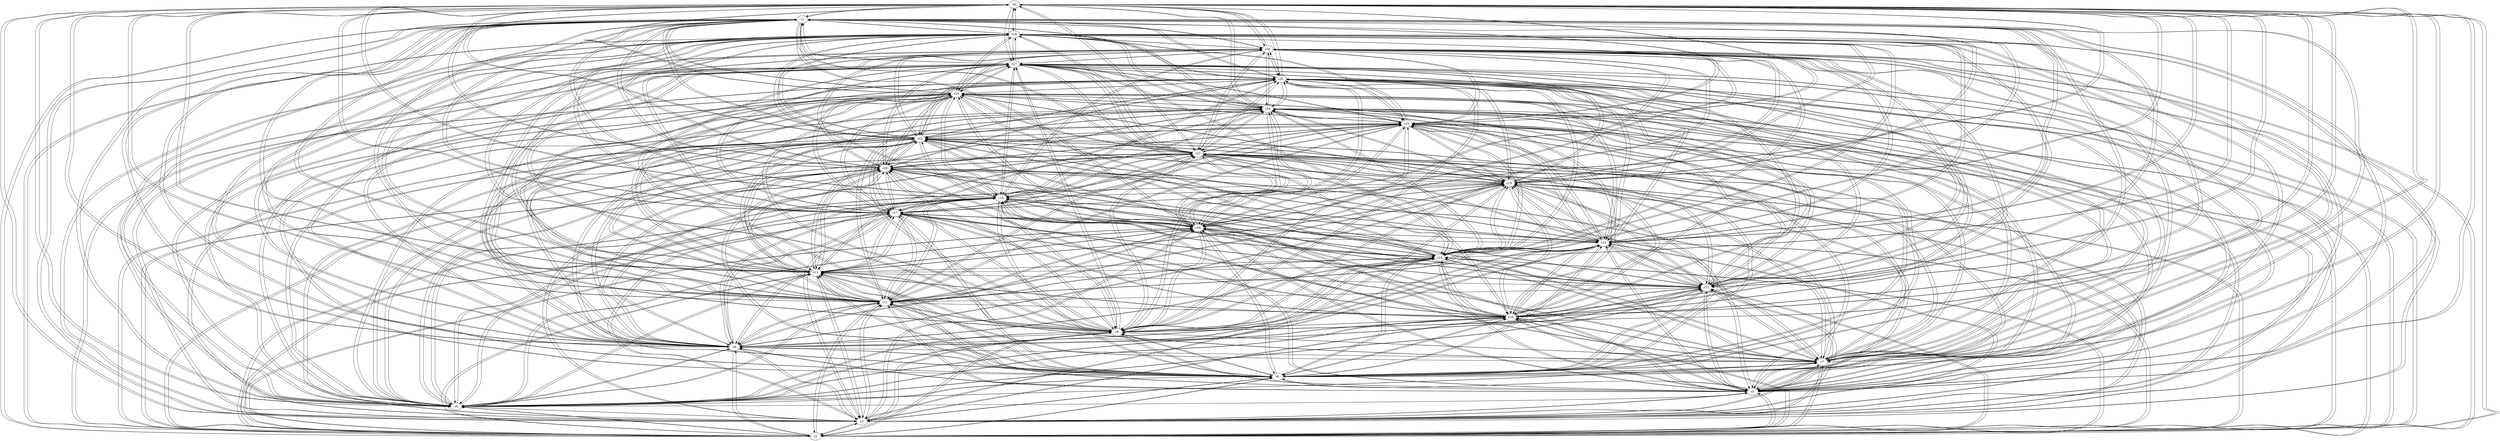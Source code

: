 digraph G {
  c0 -> c1 [weight=7];
  c0 -> c2 [weight=35];
  c0 -> c3 [weight=12];
  c0 -> c4 [weight=99];
  c0 -> c5 [weight=53];
  c0 -> c6 [weight=35];
  c0 -> c7 [weight=14];
  c0 -> c8 [weight=5];
  c0 -> c9 [weight=49];
  c0 -> c10 [weight=69];
  c0 -> c11 [weight=72];
  c0 -> c12 [weight=43];
  c0 -> c13 [weight=44];
  c0 -> c14 [weight=7];
  c0 -> c15 [weight=21];
  c0 -> c16 [weight=18];
  c0 -> c17 [weight=44];
  c0 -> c18 [weight=72];
  c0 -> c19 [weight=43];
  c0 -> c20 [weight=90];
  c0 -> c21 [weight=32];
  c0 -> c22 [weight=21];
  c0 -> c23 [weight=1];
  c0 -> c24 [weight=56];
  c0 -> c25 [weight=100];
  c0 -> c26 [weight=12];
  c0 -> c27 [weight=77];
  c0 -> c28 [weight=49];
  c0 -> c29 [weight=9];
  c1 -> c0 [weight=1];
  c1 -> c2 [weight=41];
  c1 -> c3 [weight=94];
  c1 -> c4 [weight=58];
  c1 -> c5 [weight=14];
  c1 -> c6 [weight=6];
  c1 -> c7 [weight=12];
  c1 -> c8 [weight=86];
  c1 -> c9 [weight=19];
  c1 -> c10 [weight=17];
  c1 -> c11 [weight=3];
  c1 -> c12 [weight=38];
  c1 -> c13 [weight=56];
  c1 -> c14 [weight=74];
  c1 -> c15 [weight=62];
  c1 -> c16 [weight=34];
  c1 -> c17 [weight=61];
  c1 -> c18 [weight=5];
  c1 -> c19 [weight=99];
  c1 -> c20 [weight=40];
  c1 -> c21 [weight=44];
  c1 -> c22 [weight=67];
  c1 -> c23 [weight=62];
  c1 -> c24 [weight=27];
  c1 -> c25 [weight=78];
  c1 -> c26 [weight=82];
  c1 -> c27 [weight=68];
  c1 -> c28 [weight=73];
  c1 -> c29 [weight=41];
  c2 -> c0 [weight=2];
  c2 -> c1 [weight=51];
  c2 -> c3 [weight=99];
  c2 -> c4 [weight=83];
  c2 -> c5 [weight=66];
  c2 -> c6 [weight=56];
  c2 -> c7 [weight=88];
  c2 -> c8 [weight=69];
  c2 -> c9 [weight=82];
  c2 -> c10 [weight=86];
  c2 -> c11 [weight=77];
  c2 -> c12 [weight=63];
  c2 -> c13 [weight=67];
  c2 -> c14 [weight=86];
  c2 -> c15 [weight=54];
  c2 -> c16 [weight=48];
  c2 -> c17 [weight=66];
  c2 -> c18 [weight=5];
  c2 -> c19 [weight=97];
  c2 -> c20 [weight=83];
  c2 -> c21 [weight=24];
  c2 -> c22 [weight=93];
  c2 -> c23 [weight=11];
  c2 -> c24 [weight=63];
  c2 -> c25 [weight=85];
  c2 -> c26 [weight=34];
  c2 -> c27 [weight=22];
  c2 -> c28 [weight=43];
  c2 -> c29 [weight=44];
  c3 -> c0 [weight=71];
  c3 -> c1 [weight=51];
  c3 -> c2 [weight=10];
  c3 -> c4 [weight=93];
  c3 -> c5 [weight=59];
  c3 -> c6 [weight=50];
  c3 -> c7 [weight=74];
  c3 -> c8 [weight=100];
  c3 -> c9 [weight=44];
  c3 -> c10 [weight=3];
  c3 -> c11 [weight=25];
  c3 -> c12 [weight=76];
  c3 -> c13 [weight=12];
  c3 -> c14 [weight=81];
  c3 -> c15 [weight=47];
  c3 -> c16 [weight=2];
  c3 -> c17 [weight=46];
  c3 -> c18 [weight=30];
  c3 -> c19 [weight=52];
  c3 -> c20 [weight=69];
  c3 -> c21 [weight=65];
  c3 -> c22 [weight=93];
  c3 -> c23 [weight=8];
  c3 -> c24 [weight=82];
  c3 -> c25 [weight=37];
  c3 -> c26 [weight=64];
  c3 -> c27 [weight=98];
  c3 -> c28 [weight=81];
  c3 -> c29 [weight=93];
  c4 -> c0 [weight=30];
  c4 -> c1 [weight=70];
  c4 -> c2 [weight=62];
  c4 -> c3 [weight=23];
  c4 -> c5 [weight=20];
  c4 -> c6 [weight=69];
  c4 -> c7 [weight=57];
  c4 -> c8 [weight=49];
  c4 -> c9 [weight=97];
  c4 -> c10 [weight=60];
  c4 -> c11 [weight=6];
  c4 -> c12 [weight=2];
  c4 -> c13 [weight=18];
  c4 -> c14 [weight=59];
  c4 -> c15 [weight=25];
  c4 -> c16 [weight=3];
  c4 -> c17 [weight=33];
  c4 -> c18 [weight=46];
  c4 -> c19 [weight=88];
  c4 -> c20 [weight=35];
  c4 -> c21 [weight=56];
  c4 -> c22 [weight=82];
  c4 -> c23 [weight=54];
  c4 -> c24 [weight=1];
  c4 -> c25 [weight=14];
  c4 -> c26 [weight=80];
  c4 -> c27 [weight=9];
  c4 -> c28 [weight=66];
  c4 -> c29 [weight=46];
  c5 -> c0 [weight=91];
  c5 -> c1 [weight=12];
  c5 -> c2 [weight=11];
  c5 -> c3 [weight=56];
  c5 -> c4 [weight=2];
  c5 -> c6 [weight=69];
  c5 -> c7 [weight=49];
  c5 -> c8 [weight=10];
  c5 -> c9 [weight=70];
  c5 -> c10 [weight=89];
  c5 -> c11 [weight=82];
  c5 -> c12 [weight=52];
  c5 -> c13 [weight=4];
  c5 -> c14 [weight=42];
  c5 -> c15 [weight=34];
  c5 -> c16 [weight=61];
  c5 -> c17 [weight=5];
  c5 -> c18 [weight=97];
  c5 -> c19 [weight=72];
  c5 -> c20 [weight=43];
  c5 -> c21 [weight=54];
  c5 -> c22 [weight=45];
  c5 -> c23 [weight=4];
  c5 -> c24 [weight=82];
  c5 -> c25 [weight=82];
  c5 -> c26 [weight=21];
  c5 -> c27 [weight=54];
  c5 -> c28 [weight=9];
  c5 -> c29 [weight=92];
  c6 -> c0 [weight=87];
  c6 -> c1 [weight=19];
  c6 -> c2 [weight=48];
  c6 -> c3 [weight=86];
  c6 -> c4 [weight=31];
  c6 -> c5 [weight=96];
  c6 -> c7 [weight=11];
  c6 -> c8 [weight=81];
  c6 -> c9 [weight=8];
  c6 -> c10 [weight=98];
  c6 -> c11 [weight=67];
  c6 -> c12 [weight=50];
  c6 -> c13 [weight=69];
  c6 -> c14 [weight=40];
  c6 -> c15 [weight=19];
  c6 -> c16 [weight=84];
  c6 -> c17 [weight=99];
  c6 -> c18 [weight=38];
  c6 -> c19 [weight=100];
  c6 -> c20 [weight=50];
  c6 -> c21 [weight=48];
  c6 -> c22 [weight=17];
  c6 -> c23 [weight=69];
  c6 -> c24 [weight=44];
  c6 -> c25 [weight=67];
  c6 -> c26 [weight=16];
  c6 -> c27 [weight=81];
  c6 -> c28 [weight=22];
  c6 -> c29 [weight=76];
  c7 -> c0 [weight=50];
  c7 -> c1 [weight=56];
  c7 -> c2 [weight=8];
  c7 -> c3 [weight=95];
  c7 -> c4 [weight=18];
  c7 -> c5 [weight=59];
  c7 -> c6 [weight=86];
  c7 -> c8 [weight=3];
  c7 -> c9 [weight=45];
  c7 -> c10 [weight=58];
  c7 -> c11 [weight=95];
  c7 -> c12 [weight=95];
  c7 -> c13 [weight=93];
  c7 -> c14 [weight=92];
  c7 -> c15 [weight=86];
  c7 -> c16 [weight=58];
  c7 -> c17 [weight=39];
  c7 -> c18 [weight=55];
  c7 -> c19 [weight=100];
  c7 -> c20 [weight=4];
  c7 -> c21 [weight=21];
  c7 -> c22 [weight=67];
  c7 -> c23 [weight=42];
  c7 -> c24 [weight=67];
  c7 -> c25 [weight=66];
  c7 -> c26 [weight=72];
  c7 -> c27 [weight=18];
  c7 -> c28 [weight=44];
  c7 -> c29 [weight=65];
  c8 -> c0 [weight=14];
  c8 -> c1 [weight=70];
  c8 -> c2 [weight=93];
  c8 -> c3 [weight=48];
  c8 -> c4 [weight=29];
  c8 -> c5 [weight=73];
  c8 -> c6 [weight=44];
  c8 -> c7 [weight=12];
  c8 -> c9 [weight=35];
  c8 -> c10 [weight=65];
  c8 -> c11 [weight=32];
  c8 -> c12 [weight=27];
  c8 -> c13 [weight=42];
  c8 -> c14 [weight=34];
  c8 -> c15 [weight=51];
  c8 -> c16 [weight=6];
  c8 -> c17 [weight=65];
  c8 -> c18 [weight=11];
  c8 -> c19 [weight=26];
  c8 -> c20 [weight=65];
  c8 -> c21 [weight=26];
  c8 -> c22 [weight=98];
  c8 -> c23 [weight=3];
  c8 -> c24 [weight=25];
  c8 -> c25 [weight=35];
  c8 -> c26 [weight=73];
  c8 -> c27 [weight=30];
  c8 -> c28 [weight=11];
  c8 -> c29 [weight=77];
  c9 -> c0 [weight=41];
  c9 -> c1 [weight=11];
  c9 -> c2 [weight=44];
  c9 -> c3 [weight=71];
  c9 -> c4 [weight=69];
  c9 -> c5 [weight=18];
  c9 -> c6 [weight=69];
  c9 -> c7 [weight=18];
  c9 -> c8 [weight=62];
  c9 -> c10 [weight=64];
  c9 -> c11 [weight=94];
  c9 -> c12 [weight=51];
  c9 -> c13 [weight=100];
  c9 -> c14 [weight=4];
  c9 -> c15 [weight=33];
  c9 -> c16 [weight=92];
  c9 -> c17 [weight=74];
  c9 -> c18 [weight=63];
  c9 -> c19 [weight=44];
  c9 -> c20 [weight=51];
  c9 -> c21 [weight=29];
  c9 -> c22 [weight=65];
  c9 -> c23 [weight=17];
  c9 -> c24 [weight=79];
  c9 -> c25 [weight=82];
  c9 -> c26 [weight=1];
  c9 -> c27 [weight=77];
  c9 -> c28 [weight=78];
  c9 -> c29 [weight=64];
  c10 -> c0 [weight=44];
  c10 -> c1 [weight=90];
  c10 -> c2 [weight=75];
  c10 -> c3 [weight=16];
  c10 -> c4 [weight=89];
  c10 -> c5 [weight=7];
  c10 -> c6 [weight=47];
  c10 -> c7 [weight=59];
  c10 -> c8 [weight=47];
  c10 -> c9 [weight=86];
  c10 -> c11 [weight=54];
  c10 -> c12 [weight=41];
  c10 -> c13 [weight=46];
  c10 -> c14 [weight=28];
  c10 -> c15 [weight=99];
  c10 -> c16 [weight=58];
  c10 -> c17 [weight=44];
  c10 -> c18 [weight=97];
  c10 -> c19 [weight=25];
  c10 -> c20 [weight=24];
  c10 -> c21 [weight=49];
  c10 -> c22 [weight=8];
  c10 -> c23 [weight=54];
  c10 -> c24 [weight=49];
  c10 -> c25 [weight=65];
  c10 -> c26 [weight=34];
  c10 -> c27 [weight=23];
  c10 -> c28 [weight=72];
  c10 -> c29 [weight=49];
  c11 -> c0 [weight=48];
  c11 -> c1 [weight=9];
  c11 -> c2 [weight=38];
  c11 -> c3 [weight=16];
  c11 -> c4 [weight=34];
  c11 -> c5 [weight=65];
  c11 -> c6 [weight=78];
  c11 -> c7 [weight=42];
  c11 -> c8 [weight=8];
  c11 -> c9 [weight=49];
  c11 -> c10 [weight=7];
  c11 -> c12 [weight=76];
  c11 -> c13 [weight=50];
  c11 -> c14 [weight=39];
  c11 -> c15 [weight=14];
  c11 -> c16 [weight=60];
  c11 -> c17 [weight=74];
  c11 -> c18 [weight=98];
  c11 -> c19 [weight=91];
  c11 -> c20 [weight=42];
  c11 -> c21 [weight=32];
  c11 -> c22 [weight=83];
  c11 -> c23 [weight=58];
  c11 -> c24 [weight=35];
  c11 -> c25 [weight=57];
  c11 -> c26 [weight=73];
  c11 -> c27 [weight=74];
  c11 -> c28 [weight=45];
  c11 -> c29 [weight=32];
  c12 -> c0 [weight=89];
  c12 -> c1 [weight=59];
  c12 -> c2 [weight=65];
  c12 -> c3 [weight=74];
  c12 -> c4 [weight=36];
  c12 -> c5 [weight=44];
  c12 -> c6 [weight=7];
  c12 -> c7 [weight=24];
  c12 -> c8 [weight=16];
  c12 -> c9 [weight=3];
  c12 -> c10 [weight=55];
  c12 -> c11 [weight=85];
  c12 -> c13 [weight=64];
  c12 -> c14 [weight=94];
  c12 -> c15 [weight=17];
  c12 -> c16 [weight=62];
  c12 -> c17 [weight=69];
  c12 -> c18 [weight=6];
  c12 -> c19 [weight=61];
  c12 -> c20 [weight=70];
  c12 -> c21 [weight=19];
  c12 -> c22 [weight=42];
  c12 -> c23 [weight=48];
  c12 -> c24 [weight=29];
  c12 -> c25 [weight=77];
  c12 -> c26 [weight=5];
  c12 -> c27 [weight=60];
  c12 -> c28 [weight=65];
  c12 -> c29 [weight=77];
  c13 -> c0 [weight=100];
  c13 -> c1 [weight=37];
  c13 -> c2 [weight=91];
  c13 -> c3 [weight=75];
  c13 -> c4 [weight=2];
  c13 -> c5 [weight=42];
  c13 -> c6 [weight=94];
  c13 -> c7 [weight=50];
  c13 -> c8 [weight=30];
  c13 -> c9 [weight=89];
  c13 -> c10 [weight=9];
  c13 -> c11 [weight=33];
  c13 -> c12 [weight=37];
  c13 -> c14 [weight=22];
  c13 -> c15 [weight=54];
  c13 -> c16 [weight=46];
  c13 -> c17 [weight=55];
  c13 -> c18 [weight=6];
  c13 -> c19 [weight=78];
  c13 -> c20 [weight=2];
  c13 -> c21 [weight=64];
  c13 -> c22 [weight=87];
  c13 -> c23 [weight=22];
  c13 -> c24 [weight=26];
  c13 -> c25 [weight=6];
  c13 -> c26 [weight=35];
  c13 -> c27 [weight=68];
  c13 -> c28 [weight=22];
  c13 -> c29 [weight=98];
  c14 -> c0 [weight=95];
  c14 -> c1 [weight=68];
  c14 -> c2 [weight=25];
  c14 -> c3 [weight=39];
  c14 -> c4 [weight=64];
  c14 -> c5 [weight=60];
  c14 -> c6 [weight=29];
  c14 -> c7 [weight=37];
  c14 -> c8 [weight=68];
  c14 -> c9 [weight=12];
  c14 -> c10 [weight=14];
  c14 -> c11 [weight=57];
  c14 -> c12 [weight=79];
  c14 -> c13 [weight=70];
  c14 -> c15 [weight=72];
  c14 -> c16 [weight=36];
  c14 -> c17 [weight=25];
  c14 -> c18 [weight=67];
  c14 -> c19 [weight=9];
  c14 -> c20 [weight=82];
  c14 -> c21 [weight=51];
  c14 -> c22 [weight=53];
  c14 -> c23 [weight=58];
  c14 -> c24 [weight=15];
  c14 -> c25 [weight=8];
  c14 -> c26 [weight=73];
  c14 -> c27 [weight=56];
  c14 -> c28 [weight=98];
  c14 -> c29 [weight=84];
  c15 -> c0 [weight=56];
  c15 -> c1 [weight=67];
  c15 -> c2 [weight=46];
  c15 -> c3 [weight=20];
  c15 -> c4 [weight=64];
  c15 -> c5 [weight=18];
  c15 -> c6 [weight=25];
  c15 -> c7 [weight=28];
  c15 -> c8 [weight=31];
  c15 -> c9 [weight=5];
  c15 -> c10 [weight=32];
  c15 -> c11 [weight=27];
  c15 -> c12 [weight=10];
  c15 -> c13 [weight=52];
  c15 -> c14 [weight=4];
  c15 -> c16 [weight=2];
  c15 -> c17 [weight=53];
  c15 -> c18 [weight=84];
  c15 -> c19 [weight=42];
  c15 -> c20 [weight=71];
  c15 -> c21 [weight=4];
  c15 -> c22 [weight=6];
  c15 -> c23 [weight=32];
  c15 -> c24 [weight=94];
  c15 -> c25 [weight=56];
  c15 -> c26 [weight=90];
  c15 -> c27 [weight=38];
  c15 -> c28 [weight=24];
  c15 -> c29 [weight=39];
  c16 -> c0 [weight=15];
  c16 -> c1 [weight=37];
  c16 -> c2 [weight=86];
  c16 -> c3 [weight=83];
  c16 -> c4 [weight=42];
  c16 -> c5 [weight=28];
  c16 -> c6 [weight=66];
  c16 -> c7 [weight=4];
  c16 -> c8 [weight=96];
  c16 -> c9 [weight=47];
  c16 -> c10 [weight=20];
  c16 -> c11 [weight=60];
  c16 -> c12 [weight=29];
  c16 -> c13 [weight=54];
  c16 -> c14 [weight=29];
  c16 -> c15 [weight=66];
  c16 -> c17 [weight=85];
  c16 -> c18 [weight=56];
  c16 -> c19 [weight=51];
  c16 -> c20 [weight=72];
  c16 -> c21 [weight=25];
  c16 -> c22 [weight=50];
  c16 -> c23 [weight=10];
  c16 -> c24 [weight=64];
  c16 -> c25 [weight=6];
  c16 -> c26 [weight=37];
  c16 -> c27 [weight=18];
  c16 -> c28 [weight=61];
  c16 -> c29 [weight=94];
  c17 -> c0 [weight=93];
  c17 -> c1 [weight=14];
  c17 -> c2 [weight=17];
  c17 -> c3 [weight=16];
  c17 -> c4 [weight=59];
  c17 -> c5 [weight=46];
  c17 -> c6 [weight=71];
  c17 -> c7 [weight=79];
  c17 -> c8 [weight=3];
  c17 -> c9 [weight=57];
  c17 -> c10 [weight=67];
  c17 -> c11 [weight=46];
  c17 -> c12 [weight=37];
  c17 -> c13 [weight=47];
  c17 -> c14 [weight=28];
  c17 -> c15 [weight=50];
  c17 -> c16 [weight=7];
  c17 -> c18 [weight=14];
  c17 -> c19 [weight=66];
  c17 -> c20 [weight=97];
  c17 -> c21 [weight=13];
  c17 -> c22 [weight=76];
  c17 -> c23 [weight=86];
  c17 -> c24 [weight=42];
  c17 -> c25 [weight=95];
  c17 -> c26 [weight=11];
  c17 -> c27 [weight=100];
  c17 -> c28 [weight=86];
  c17 -> c29 [weight=27];
  c18 -> c0 [weight=50];
  c18 -> c1 [weight=24];
  c18 -> c2 [weight=54];
  c18 -> c3 [weight=17];
  c18 -> c4 [weight=61];
  c18 -> c5 [weight=18];
  c18 -> c6 [weight=1];
  c18 -> c7 [weight=21];
  c18 -> c8 [weight=12];
  c18 -> c9 [weight=43];
  c18 -> c10 [weight=5];
  c18 -> c11 [weight=13];
  c18 -> c12 [weight=19];
  c18 -> c13 [weight=29];
  c18 -> c14 [weight=59];
  c18 -> c15 [weight=56];
  c18 -> c16 [weight=26];
  c18 -> c17 [weight=85];
  c18 -> c19 [weight=52];
  c18 -> c20 [weight=8];
  c18 -> c21 [weight=8];
  c18 -> c22 [weight=20];
  c18 -> c23 [weight=15];
  c18 -> c24 [weight=60];
  c18 -> c25 [weight=90];
  c18 -> c26 [weight=12];
  c18 -> c27 [weight=18];
  c18 -> c28 [weight=86];
  c18 -> c29 [weight=6];
  c19 -> c0 [weight=46];
  c19 -> c1 [weight=57];
  c19 -> c2 [weight=27];
  c19 -> c3 [weight=31];
  c19 -> c4 [weight=31];
  c19 -> c5 [weight=56];
  c19 -> c6 [weight=44];
  c19 -> c7 [weight=86];
  c19 -> c8 [weight=19];
  c19 -> c9 [weight=12];
  c19 -> c10 [weight=87];
  c19 -> c11 [weight=2];
  c19 -> c12 [weight=38];
  c19 -> c13 [weight=42];
  c19 -> c14 [weight=86];
  c19 -> c15 [weight=52];
  c19 -> c16 [weight=45];
  c19 -> c17 [weight=30];
  c19 -> c18 [weight=8];
  c19 -> c20 [weight=8];
  c19 -> c21 [weight=71];
  c19 -> c22 [weight=9];
  c19 -> c23 [weight=15];
  c19 -> c24 [weight=32];
  c19 -> c25 [weight=37];
  c19 -> c26 [weight=31];
  c19 -> c27 [weight=17];
  c19 -> c28 [weight=72];
  c19 -> c29 [weight=1];
  c20 -> c0 [weight=78];
  c20 -> c1 [weight=99];
  c20 -> c2 [weight=83];
  c20 -> c3 [weight=70];
  c20 -> c4 [weight=34];
  c20 -> c5 [weight=54];
  c20 -> c6 [weight=72];
  c20 -> c7 [weight=48];
  c20 -> c8 [weight=48];
  c20 -> c9 [weight=81];
  c20 -> c10 [weight=17];
  c20 -> c11 [weight=54];
  c20 -> c12 [weight=5];
  c20 -> c13 [weight=78];
  c20 -> c14 [weight=38];
  c20 -> c15 [weight=45];
  c20 -> c16 [weight=41];
  c20 -> c17 [weight=89];
  c20 -> c18 [weight=1];
  c20 -> c19 [weight=45];
  c20 -> c21 [weight=65];
  c20 -> c22 [weight=98];
  c20 -> c23 [weight=1];
  c20 -> c24 [weight=83];
  c20 -> c25 [weight=38];
  c20 -> c26 [weight=11];
  c20 -> c27 [weight=49];
  c20 -> c28 [weight=93];
  c20 -> c29 [weight=24];
  c21 -> c0 [weight=79];
  c21 -> c1 [weight=42];
  c21 -> c2 [weight=57];
  c21 -> c3 [weight=14];
  c21 -> c4 [weight=94];
  c21 -> c5 [weight=77];
  c21 -> c6 [weight=96];
  c21 -> c7 [weight=69];
  c21 -> c8 [weight=26];
  c21 -> c9 [weight=52];
  c21 -> c10 [weight=82];
  c21 -> c11 [weight=87];
  c21 -> c12 [weight=10];
  c21 -> c13 [weight=25];
  c21 -> c14 [weight=27];
  c21 -> c15 [weight=93];
  c21 -> c16 [weight=46];
  c21 -> c17 [weight=55];
  c21 -> c18 [weight=100];
  c21 -> c19 [weight=62];
  c21 -> c20 [weight=37];
  c21 -> c22 [weight=84];
  c21 -> c23 [weight=71];
  c21 -> c24 [weight=70];
  c21 -> c25 [weight=21];
  c21 -> c26 [weight=50];
  c21 -> c27 [weight=4];
  c21 -> c28 [weight=34];
  c21 -> c29 [weight=94];
  c22 -> c0 [weight=4];
  c22 -> c1 [weight=98];
  c22 -> c2 [weight=81];
  c22 -> c3 [weight=87];
  c22 -> c4 [weight=21];
  c22 -> c5 [weight=100];
  c22 -> c6 [weight=25];
  c22 -> c7 [weight=47];
  c22 -> c8 [weight=24];
  c22 -> c9 [weight=13];
  c22 -> c10 [weight=18];
  c22 -> c11 [weight=92];
  c22 -> c12 [weight=78];
  c22 -> c13 [weight=13];
  c22 -> c14 [weight=35];
  c22 -> c15 [weight=16];
  c22 -> c16 [weight=10];
  c22 -> c17 [weight=47];
  c22 -> c18 [weight=8];
  c22 -> c19 [weight=33];
  c22 -> c20 [weight=47];
  c22 -> c21 [weight=17];
  c22 -> c23 [weight=33];
  c22 -> c24 [weight=53];
  c22 -> c25 [weight=12];
  c22 -> c26 [weight=80];
  c22 -> c27 [weight=34];
  c22 -> c28 [weight=67];
  c22 -> c29 [weight=71];
  c23 -> c0 [weight=16];
  c23 -> c1 [weight=86];
  c23 -> c2 [weight=69];
  c23 -> c3 [weight=16];
  c23 -> c4 [weight=43];
  c23 -> c5 [weight=37];
  c23 -> c6 [weight=82];
  c23 -> c7 [weight=98];
  c23 -> c8 [weight=85];
  c23 -> c9 [weight=40];
  c23 -> c10 [weight=57];
  c23 -> c11 [weight=31];
  c23 -> c12 [weight=1];
  c23 -> c13 [weight=12];
  c23 -> c14 [weight=15];
  c23 -> c15 [weight=80];
  c23 -> c16 [weight=13];
  c23 -> c17 [weight=99];
  c23 -> c18 [weight=57];
  c23 -> c19 [weight=50];
  c23 -> c20 [weight=46];
  c23 -> c21 [weight=87];
  c23 -> c22 [weight=24];
  c23 -> c24 [weight=17];
  c23 -> c25 [weight=50];
  c23 -> c26 [weight=1];
  c23 -> c27 [weight=54];
  c23 -> c28 [weight=27];
  c23 -> c29 [weight=31];
  c24 -> c0 [weight=1];
  c24 -> c1 [weight=54];
  c24 -> c2 [weight=17];
  c24 -> c3 [weight=11];
  c24 -> c4 [weight=23];
  c24 -> c5 [weight=69];
  c24 -> c6 [weight=35];
  c24 -> c7 [weight=54];
  c24 -> c8 [weight=22];
  c24 -> c9 [weight=100];
  c24 -> c10 [weight=50];
  c24 -> c11 [weight=40];
  c24 -> c12 [weight=9];
  c24 -> c13 [weight=4];
  c24 -> c14 [weight=16];
  c24 -> c15 [weight=73];
  c24 -> c16 [weight=51];
  c24 -> c17 [weight=35];
  c24 -> c18 [weight=73];
  c24 -> c19 [weight=7];
  c24 -> c20 [weight=82];
  c24 -> c21 [weight=87];
  c24 -> c22 [weight=70];
  c24 -> c23 [weight=92];
  c24 -> c25 [weight=25];
  c24 -> c26 [weight=40];
  c24 -> c27 [weight=40];
  c24 -> c28 [weight=77];
  c24 -> c29 [weight=71];
  c25 -> c0 [weight=85];
  c25 -> c1 [weight=44];
  c25 -> c2 [weight=3];
  c25 -> c3 [weight=86];
  c25 -> c4 [weight=19];
  c25 -> c5 [weight=40];
  c25 -> c6 [weight=37];
  c25 -> c7 [weight=26];
  c25 -> c8 [weight=55];
  c25 -> c9 [weight=28];
  c25 -> c10 [weight=64];
  c25 -> c11 [weight=6];
  c25 -> c12 [weight=55];
  c25 -> c13 [weight=9];
  c25 -> c14 [weight=20];
  c25 -> c15 [weight=22];
  c25 -> c16 [weight=86];
  c25 -> c17 [weight=7];
  c25 -> c18 [weight=71];
  c25 -> c19 [weight=29];
  c25 -> c20 [weight=9];
  c25 -> c21 [weight=58];
  c25 -> c22 [weight=75];
  c25 -> c23 [weight=25];
  c25 -> c24 [weight=52];
  c25 -> c26 [weight=73];
  c25 -> c27 [weight=92];
  c25 -> c28 [weight=56];
  c25 -> c29 [weight=92];
  c26 -> c0 [weight=69];
  c26 -> c1 [weight=47];
  c26 -> c2 [weight=10];
  c26 -> c3 [weight=28];
  c26 -> c4 [weight=12];
  c26 -> c5 [weight=57];
  c26 -> c6 [weight=6];
  c26 -> c7 [weight=69];
  c26 -> c8 [weight=40];
  c26 -> c9 [weight=90];
  c26 -> c10 [weight=4];
  c26 -> c11 [weight=27];
  c26 -> c12 [weight=87];
  c26 -> c13 [weight=5];
  c26 -> c14 [weight=20];
  c26 -> c15 [weight=83];
  c26 -> c16 [weight=68];
  c26 -> c17 [weight=13];
  c26 -> c18 [weight=92];
  c26 -> c19 [weight=7];
  c26 -> c20 [weight=53];
  c26 -> c21 [weight=94];
  c26 -> c22 [weight=61];
  c26 -> c23 [weight=79];
  c26 -> c24 [weight=50];
  c26 -> c25 [weight=43];
  c26 -> c27 [weight=85];
  c26 -> c28 [weight=24];
  c26 -> c29 [weight=83];
  c27 -> c0 [weight=85];
  c27 -> c1 [weight=52];
  c27 -> c2 [weight=55];
  c27 -> c3 [weight=85];
  c27 -> c4 [weight=88];
  c27 -> c5 [weight=14];
  c27 -> c6 [weight=12];
  c27 -> c7 [weight=6];
  c27 -> c8 [weight=28];
  c27 -> c9 [weight=20];
  c27 -> c10 [weight=85];
  c27 -> c11 [weight=83];
  c27 -> c12 [weight=18];
  c27 -> c13 [weight=91];
  c27 -> c14 [weight=85];
  c27 -> c15 [weight=75];
  c27 -> c16 [weight=39];
  c27 -> c17 [weight=47];
  c27 -> c18 [weight=66];
  c27 -> c19 [weight=54];
  c27 -> c20 [weight=91];
  c27 -> c21 [weight=34];
  c27 -> c22 [weight=37];
  c27 -> c23 [weight=53];
  c27 -> c24 [weight=24];
  c27 -> c25 [weight=69];
  c27 -> c26 [weight=68];
  c27 -> c28 [weight=85];
  c27 -> c29 [weight=71];
  c28 -> c0 [weight=12];
  c28 -> c1 [weight=1];
  c28 -> c2 [weight=75];
  c28 -> c3 [weight=78];
  c28 -> c4 [weight=91];
  c28 -> c5 [weight=19];
  c28 -> c6 [weight=67];
  c28 -> c7 [weight=98];
  c28 -> c8 [weight=77];
  c28 -> c9 [weight=85];
  c28 -> c10 [weight=77];
  c28 -> c11 [weight=13];
  c28 -> c12 [weight=59];
  c28 -> c13 [weight=84];
  c28 -> c14 [weight=32];
  c28 -> c15 [weight=81];
  c28 -> c16 [weight=71];
  c28 -> c17 [weight=62];
  c28 -> c18 [weight=4];
  c28 -> c19 [weight=48];
  c28 -> c20 [weight=38];
  c28 -> c21 [weight=97];
  c28 -> c22 [weight=60];
  c28 -> c23 [weight=48];
  c28 -> c24 [weight=83];
  c28 -> c25 [weight=95];
  c28 -> c26 [weight=37];
  c28 -> c27 [weight=69];
  c28 -> c29 [weight=98];
  c29 -> c0 [weight=73];
  c29 -> c1 [weight=76];
  c29 -> c2 [weight=84];
  c29 -> c3 [weight=44];
  c29 -> c4 [weight=26];
  c29 -> c5 [weight=22];
  c29 -> c6 [weight=6];
  c29 -> c7 [weight=48];
  c29 -> c8 [weight=7];
  c29 -> c9 [weight=75];
  c29 -> c10 [weight=13];
  c29 -> c11 [weight=63];
  c29 -> c12 [weight=48];
  c29 -> c13 [weight=97];
  c29 -> c14 [weight=54];
  c29 -> c15 [weight=85];
  c29 -> c16 [weight=23];
  c29 -> c17 [weight=14];
  c29 -> c18 [weight=85];
  c29 -> c19 [weight=80];
  c29 -> c20 [weight=10];
  c29 -> c21 [weight=30];
  c29 -> c22 [weight=74];
  c29 -> c23 [weight=50];
  c29 -> c24 [weight=18];
  c29 -> c25 [weight=65];
  c29 -> c26 [weight=87];
  c29 -> c27 [weight=92];
  c29 -> c28 [weight=13];
}
